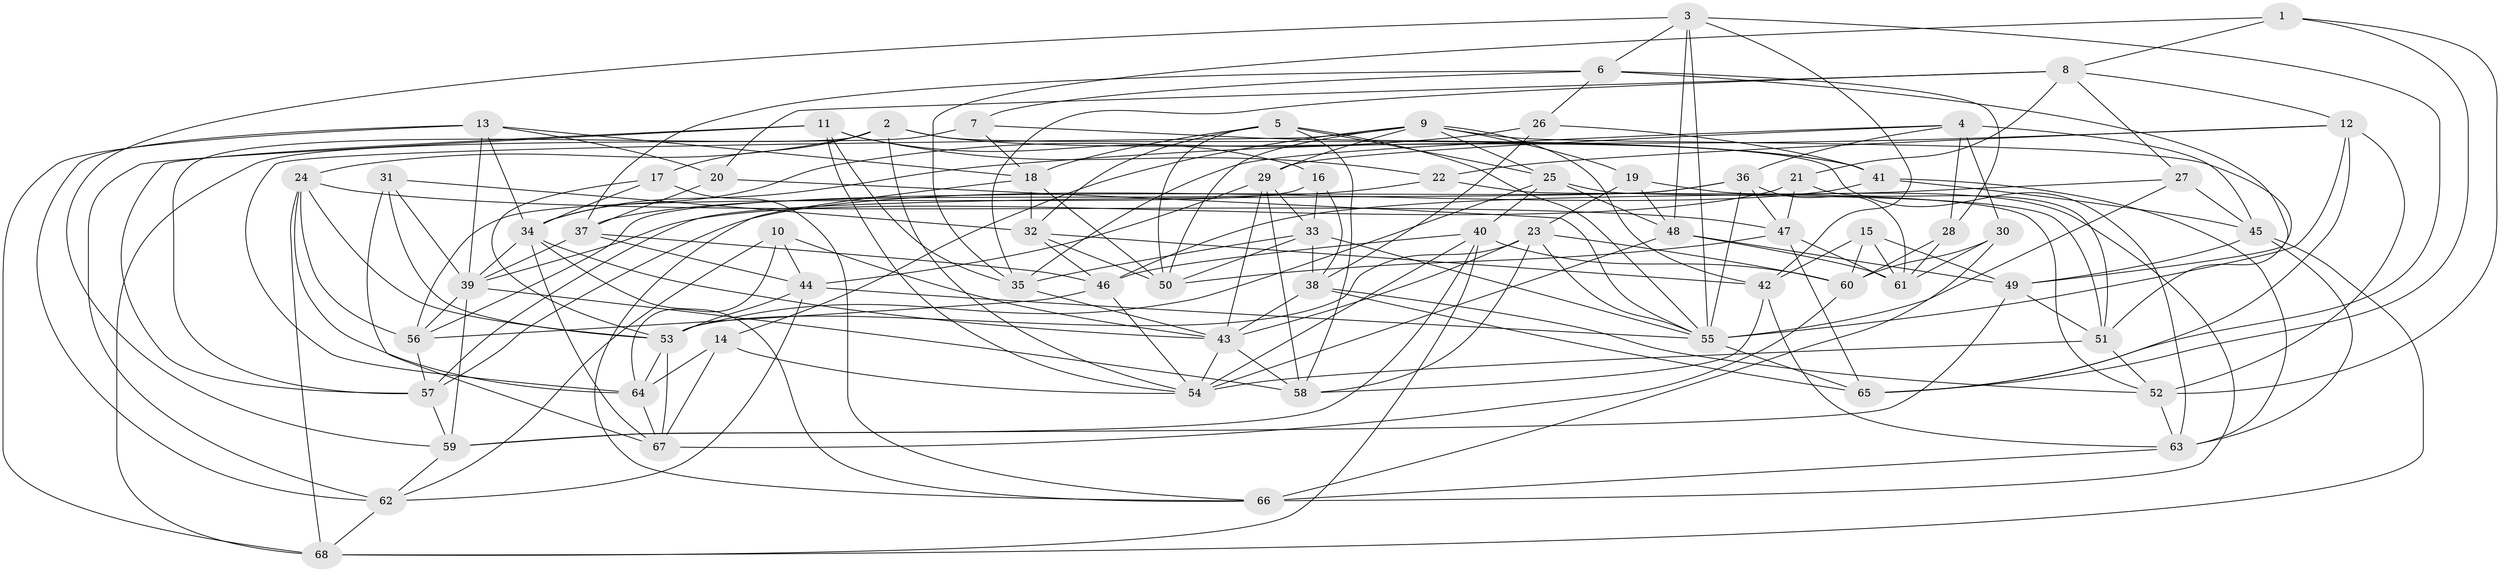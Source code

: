 // original degree distribution, {4: 1.0}
// Generated by graph-tools (version 1.1) at 2025/50/03/09/25 03:50:48]
// undirected, 68 vertices, 196 edges
graph export_dot {
graph [start="1"]
  node [color=gray90,style=filled];
  1;
  2;
  3;
  4;
  5;
  6;
  7;
  8;
  9;
  10;
  11;
  12;
  13;
  14;
  15;
  16;
  17;
  18;
  19;
  20;
  21;
  22;
  23;
  24;
  25;
  26;
  27;
  28;
  29;
  30;
  31;
  32;
  33;
  34;
  35;
  36;
  37;
  38;
  39;
  40;
  41;
  42;
  43;
  44;
  45;
  46;
  47;
  48;
  49;
  50;
  51;
  52;
  53;
  54;
  55;
  56;
  57;
  58;
  59;
  60;
  61;
  62;
  63;
  64;
  65;
  66;
  67;
  68;
  1 -- 8 [weight=1.0];
  1 -- 35 [weight=1.0];
  1 -- 52 [weight=1.0];
  1 -- 65 [weight=1.0];
  2 -- 17 [weight=1.0];
  2 -- 24 [weight=1.0];
  2 -- 41 [weight=1.0];
  2 -- 54 [weight=1.0];
  2 -- 57 [weight=1.0];
  2 -- 63 [weight=1.0];
  3 -- 6 [weight=1.0];
  3 -- 42 [weight=1.0];
  3 -- 48 [weight=1.0];
  3 -- 55 [weight=1.0];
  3 -- 59 [weight=1.0];
  3 -- 65 [weight=1.0];
  4 -- 28 [weight=1.0];
  4 -- 29 [weight=1.0];
  4 -- 30 [weight=1.0];
  4 -- 35 [weight=1.0];
  4 -- 36 [weight=1.0];
  4 -- 45 [weight=1.0];
  5 -- 18 [weight=1.0];
  5 -- 25 [weight=1.0];
  5 -- 32 [weight=1.0];
  5 -- 50 [weight=1.0];
  5 -- 55 [weight=1.0];
  5 -- 58 [weight=1.0];
  6 -- 7 [weight=1.0];
  6 -- 26 [weight=1.0];
  6 -- 28 [weight=1.0];
  6 -- 37 [weight=1.0];
  6 -- 49 [weight=1.0];
  7 -- 18 [weight=1.0];
  7 -- 41 [weight=1.0];
  7 -- 68 [weight=1.0];
  8 -- 12 [weight=1.0];
  8 -- 20 [weight=1.0];
  8 -- 21 [weight=1.0];
  8 -- 27 [weight=1.0];
  8 -- 35 [weight=1.0];
  9 -- 14 [weight=1.0];
  9 -- 19 [weight=1.0];
  9 -- 25 [weight=1.0];
  9 -- 29 [weight=1.0];
  9 -- 42 [weight=1.0];
  9 -- 50 [weight=1.0];
  9 -- 51 [weight=1.0];
  9 -- 64 [weight=1.0];
  10 -- 43 [weight=1.0];
  10 -- 44 [weight=1.0];
  10 -- 62 [weight=1.0];
  10 -- 64 [weight=1.0];
  11 -- 16 [weight=1.0];
  11 -- 22 [weight=1.0];
  11 -- 35 [weight=1.0];
  11 -- 54 [weight=1.0];
  11 -- 57 [weight=1.0];
  11 -- 62 [weight=1.0];
  12 -- 22 [weight=1.0];
  12 -- 34 [weight=1.0];
  12 -- 52 [weight=1.0];
  12 -- 55 [weight=1.0];
  12 -- 65 [weight=1.0];
  13 -- 18 [weight=1.0];
  13 -- 20 [weight=1.0];
  13 -- 34 [weight=1.0];
  13 -- 39 [weight=1.0];
  13 -- 62 [weight=1.0];
  13 -- 68 [weight=1.0];
  14 -- 54 [weight=1.0];
  14 -- 64 [weight=1.0];
  14 -- 67 [weight=1.0];
  15 -- 42 [weight=1.0];
  15 -- 49 [weight=1.0];
  15 -- 60 [weight=1.0];
  15 -- 61 [weight=1.0];
  16 -- 33 [weight=1.0];
  16 -- 38 [weight=1.0];
  16 -- 56 [weight=1.0];
  17 -- 34 [weight=1.0];
  17 -- 53 [weight=1.0];
  17 -- 66 [weight=1.0];
  18 -- 32 [weight=1.0];
  18 -- 50 [weight=1.0];
  18 -- 66 [weight=1.0];
  19 -- 23 [weight=1.0];
  19 -- 48 [weight=1.0];
  19 -- 66 [weight=1.0];
  20 -- 37 [weight=1.0];
  20 -- 55 [weight=1.0];
  21 -- 39 [weight=1.0];
  21 -- 47 [weight=1.0];
  21 -- 51 [weight=1.0];
  22 -- 37 [weight=1.0];
  22 -- 52 [weight=1.0];
  23 -- 43 [weight=1.0];
  23 -- 53 [weight=1.0];
  23 -- 55 [weight=1.0];
  23 -- 58 [weight=1.0];
  23 -- 60 [weight=1.0];
  24 -- 47 [weight=1.0];
  24 -- 53 [weight=1.0];
  24 -- 56 [weight=1.0];
  24 -- 64 [weight=1.0];
  24 -- 68 [weight=1.0];
  25 -- 40 [weight=1.0];
  25 -- 48 [weight=1.0];
  25 -- 51 [weight=1.0];
  25 -- 53 [weight=1.0];
  26 -- 34 [weight=1.0];
  26 -- 38 [weight=1.0];
  26 -- 41 [weight=1.0];
  27 -- 45 [weight=1.0];
  27 -- 46 [weight=1.0];
  27 -- 55 [weight=1.0];
  28 -- 60 [weight=1.0];
  28 -- 61 [weight=1.0];
  29 -- 33 [weight=1.0];
  29 -- 43 [weight=1.0];
  29 -- 44 [weight=1.0];
  29 -- 58 [weight=1.0];
  30 -- 60 [weight=1.0];
  30 -- 61 [weight=1.0];
  30 -- 66 [weight=1.0];
  31 -- 32 [weight=1.0];
  31 -- 39 [weight=1.0];
  31 -- 53 [weight=1.0];
  31 -- 67 [weight=1.0];
  32 -- 42 [weight=1.0];
  32 -- 46 [weight=1.0];
  32 -- 50 [weight=1.0];
  33 -- 35 [weight=1.0];
  33 -- 38 [weight=1.0];
  33 -- 50 [weight=1.0];
  33 -- 55 [weight=1.0];
  34 -- 39 [weight=1.0];
  34 -- 43 [weight=1.0];
  34 -- 66 [weight=1.0];
  34 -- 67 [weight=1.0];
  35 -- 43 [weight=1.0];
  36 -- 47 [weight=1.0];
  36 -- 55 [weight=1.0];
  36 -- 56 [weight=1.0];
  36 -- 57 [weight=1.0];
  36 -- 61 [weight=1.0];
  37 -- 39 [weight=1.0];
  37 -- 44 [weight=1.0];
  37 -- 46 [weight=1.0];
  38 -- 43 [weight=1.0];
  38 -- 52 [weight=1.0];
  38 -- 65 [weight=1.0];
  39 -- 56 [weight=1.0];
  39 -- 58 [weight=1.0];
  39 -- 59 [weight=1.0];
  40 -- 46 [weight=1.0];
  40 -- 54 [weight=1.0];
  40 -- 59 [weight=1.0];
  40 -- 60 [weight=1.0];
  40 -- 68 [weight=1.0];
  41 -- 45 [weight=1.0];
  41 -- 57 [weight=1.0];
  41 -- 63 [weight=1.0];
  42 -- 58 [weight=1.0];
  42 -- 63 [weight=1.0];
  43 -- 54 [weight=1.0];
  43 -- 58 [weight=1.0];
  44 -- 53 [weight=1.0];
  44 -- 55 [weight=1.0];
  44 -- 62 [weight=1.0];
  45 -- 49 [weight=1.0];
  45 -- 63 [weight=1.0];
  45 -- 68 [weight=1.0];
  46 -- 54 [weight=1.0];
  46 -- 56 [weight=1.0];
  47 -- 50 [weight=1.0];
  47 -- 61 [weight=1.0];
  47 -- 65 [weight=1.0];
  48 -- 49 [weight=1.0];
  48 -- 54 [weight=1.0];
  48 -- 61 [weight=1.0];
  49 -- 51 [weight=1.0];
  49 -- 59 [weight=1.0];
  51 -- 52 [weight=1.0];
  51 -- 54 [weight=1.0];
  52 -- 63 [weight=1.0];
  53 -- 64 [weight=1.0];
  53 -- 67 [weight=1.0];
  55 -- 65 [weight=1.0];
  56 -- 57 [weight=1.0];
  57 -- 59 [weight=1.0];
  59 -- 62 [weight=1.0];
  60 -- 67 [weight=1.0];
  62 -- 68 [weight=1.0];
  63 -- 66 [weight=1.0];
  64 -- 67 [weight=1.0];
}

